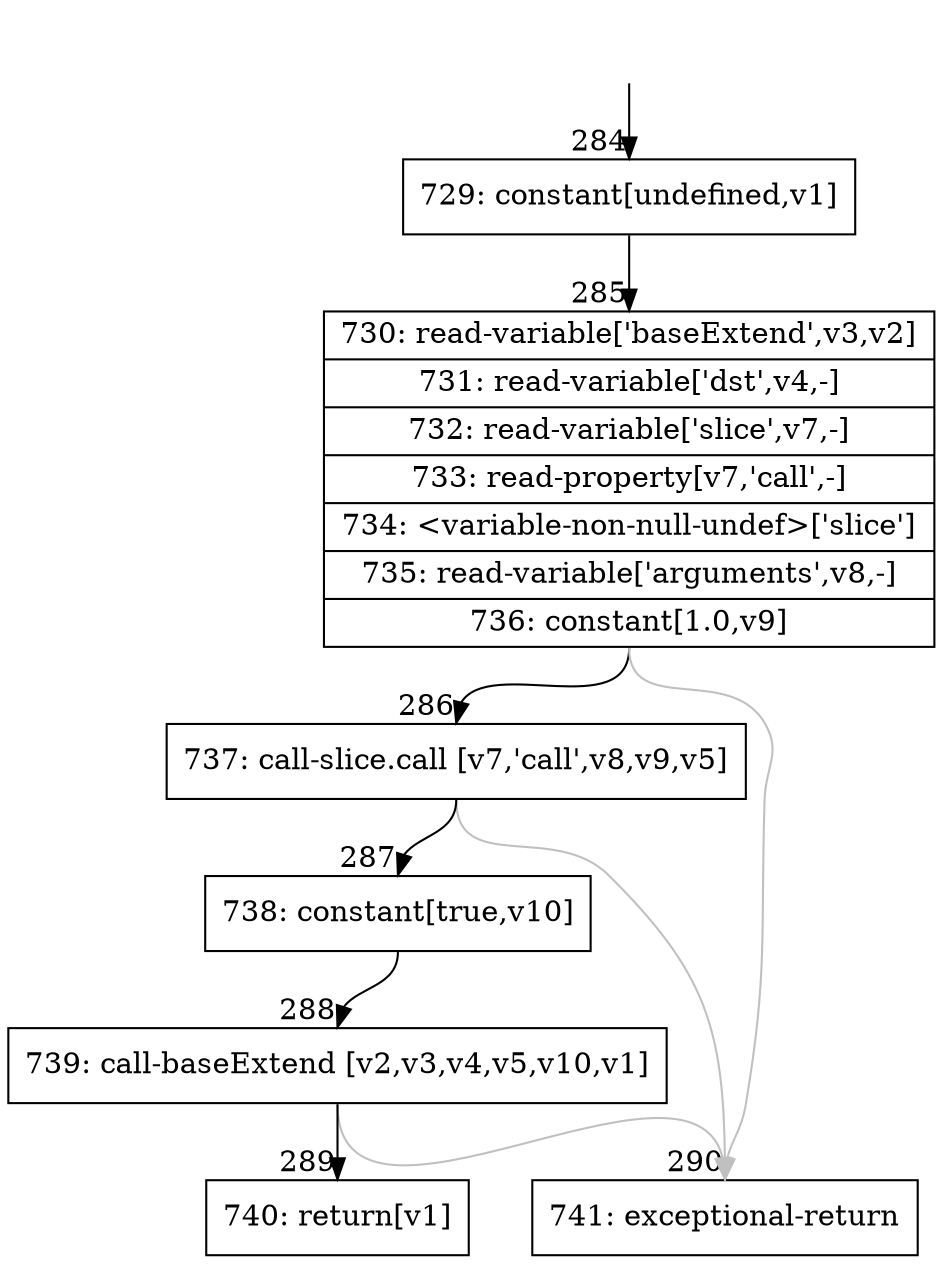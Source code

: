 digraph {
rankdir="TD"
BB_entry20[shape=none,label=""];
BB_entry20 -> BB284 [tailport=s, headport=n, headlabel="    284"]
BB284 [shape=record label="{729: constant[undefined,v1]}" ] 
BB284 -> BB285 [tailport=s, headport=n, headlabel="      285"]
BB285 [shape=record label="{730: read-variable['baseExtend',v3,v2]|731: read-variable['dst',v4,-]|732: read-variable['slice',v7,-]|733: read-property[v7,'call',-]|734: \<variable-non-null-undef\>['slice']|735: read-variable['arguments',v8,-]|736: constant[1.0,v9]}" ] 
BB285 -> BB286 [tailport=s, headport=n, headlabel="      286"]
BB285 -> BB290 [tailport=s, headport=n, color=gray, headlabel="      290"]
BB286 [shape=record label="{737: call-slice.call [v7,'call',v8,v9,v5]}" ] 
BB286 -> BB287 [tailport=s, headport=n, headlabel="      287"]
BB286 -> BB290 [tailport=s, headport=n, color=gray]
BB287 [shape=record label="{738: constant[true,v10]}" ] 
BB287 -> BB288 [tailport=s, headport=n, headlabel="      288"]
BB288 [shape=record label="{739: call-baseExtend [v2,v3,v4,v5,v10,v1]}" ] 
BB288 -> BB289 [tailport=s, headport=n, headlabel="      289"]
BB288 -> BB290 [tailport=s, headport=n, color=gray]
BB289 [shape=record label="{740: return[v1]}" ] 
BB290 [shape=record label="{741: exceptional-return}" ] 
//#$~ 482
}

